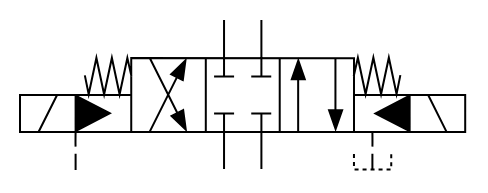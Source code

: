 <mxfile 
  version="25.0.2"
  >
  <diagram
    name="-"
    >
    <mxGraphModel
      grid="1" 
      gridSize="10" 
      guides="1" 
      tooltips="1" 
      connect="1" 
      arrows="1" 
      fold="1" 
      page="1" 
      pageScale="1" 
      pageWidth="1" 
      pageHeight="1" 
      math="0" 
      shadow="0"
      >
      <root>
        <mxCell
          id="page"
          />
        <mxCell
          id="root" 
          parent="page"
          />
        <mxCell
          style="verticalAlign=top;aspect=fixed;align=center;spacingLeft=5;spacingRight=5;spacingBottom=5;strokeColor=none;" 
          id="shape_" 
          parent="root" 
          value=" " 
          vertex="1"
          >
          <mxGeometry
            as="geometry" 
            width="242.6" 
            height="95.02" 
            x="0" 
            y="0"
            />
          </mxCell>
        <mxCell
          style="verticalLabelPosition=bottom;aspect=fixed;html=1;verticalAlign=top;fillColor=strokeColor;align=center;outlineConnect=0;shape=mxgraph.fluid_power.x10360;points=[[0.46,0,0],[0.46,1,0],[0.54,0,0],[0.54,1,0],[0,0.5,0],[0,0.625,0],[0,0.75,0],[0.29,0.25,0],[0.29,0.75,0],[0.375,0.25,0],[0.375,0.75,0],[1,0.5,0],[1,0.625,0],[1,0.75,0],[0.625,0.25,0],[0.625,0.75,0],[0.71,0.25,0],[0.71,0.75,0],[0.125,1,0],[0.79,1,0]];" 
          id="x1036043_directional_" 
          parent="shape_" 
          value=" " 
          vertex="1"
          >
          <mxGeometry
            width="222.6" 
            height="75.02" 
            as="geometry" 
            x="10" 
            y="10"
            />
          </mxCell>
        </root>
      </mxGraphModel>
    </diagram>
  </mxfile>
